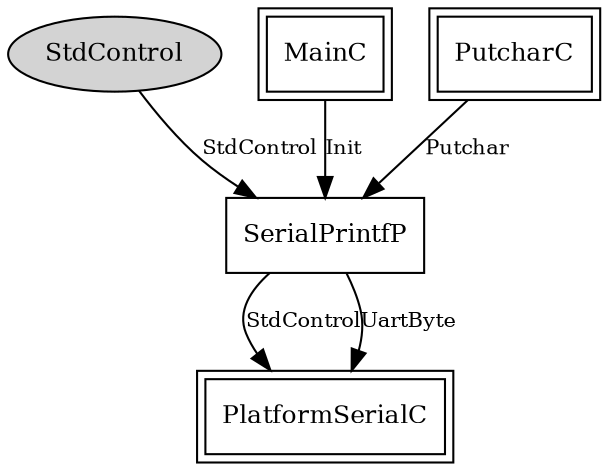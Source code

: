 digraph "tos.lib.printf.SerialPrintfC" {
  n0x2b7f5d037020 [shape=ellipse, style=filled, label="StdControl", fontsize=12];
  "SerialPrintfP" [fontsize=12, shape=box, URL="../chtml/tos.lib.printf.SerialPrintfP.html"];
  "MainC" [fontsize=12, shape=box,peripheries=2, URL="../chtml/tos.system.MainC.html"];
  "SerialPrintfP" [fontsize=12, shape=box, URL="../chtml/tos.lib.printf.SerialPrintfP.html"];
  "SerialPrintfP" [fontsize=12, shape=box, URL="../chtml/tos.lib.printf.SerialPrintfP.html"];
  "PlatformSerialC" [fontsize=12, shape=box,peripheries=2, URL="../chtml/tos.platforms.telosa.PlatformSerialC.html"];
  "SerialPrintfP" [fontsize=12, shape=box, URL="../chtml/tos.lib.printf.SerialPrintfP.html"];
  "PlatformSerialC" [fontsize=12, shape=box,peripheries=2, URL="../chtml/tos.platforms.telosa.PlatformSerialC.html"];
  "PutcharC" [fontsize=12, shape=box,peripheries=2, URL="../chtml/tos.lib.printf.PutcharC.html"];
  "SerialPrintfP" [fontsize=12, shape=box, URL="../chtml/tos.lib.printf.SerialPrintfP.html"];
  "n0x2b7f5d037020" -> "SerialPrintfP" [label="StdControl", URL="../ihtml/tos.interfaces.StdControl.html", fontsize=10];
  "MainC" -> "SerialPrintfP" [label="Init", URL="../ihtml/tos.interfaces.Init.html", fontsize=10];
  "SerialPrintfP" -> "PlatformSerialC" [label="StdControl", URL="../ihtml/tos.interfaces.StdControl.html", fontsize=10];
  "SerialPrintfP" -> "PlatformSerialC" [label="UartByte", URL="../ihtml/tos.interfaces.UartByte.html", fontsize=10];
  "PutcharC" -> "SerialPrintfP" [label="Putchar", URL="../ihtml/tos.lib.printf.Putchar.html", fontsize=10];
}
